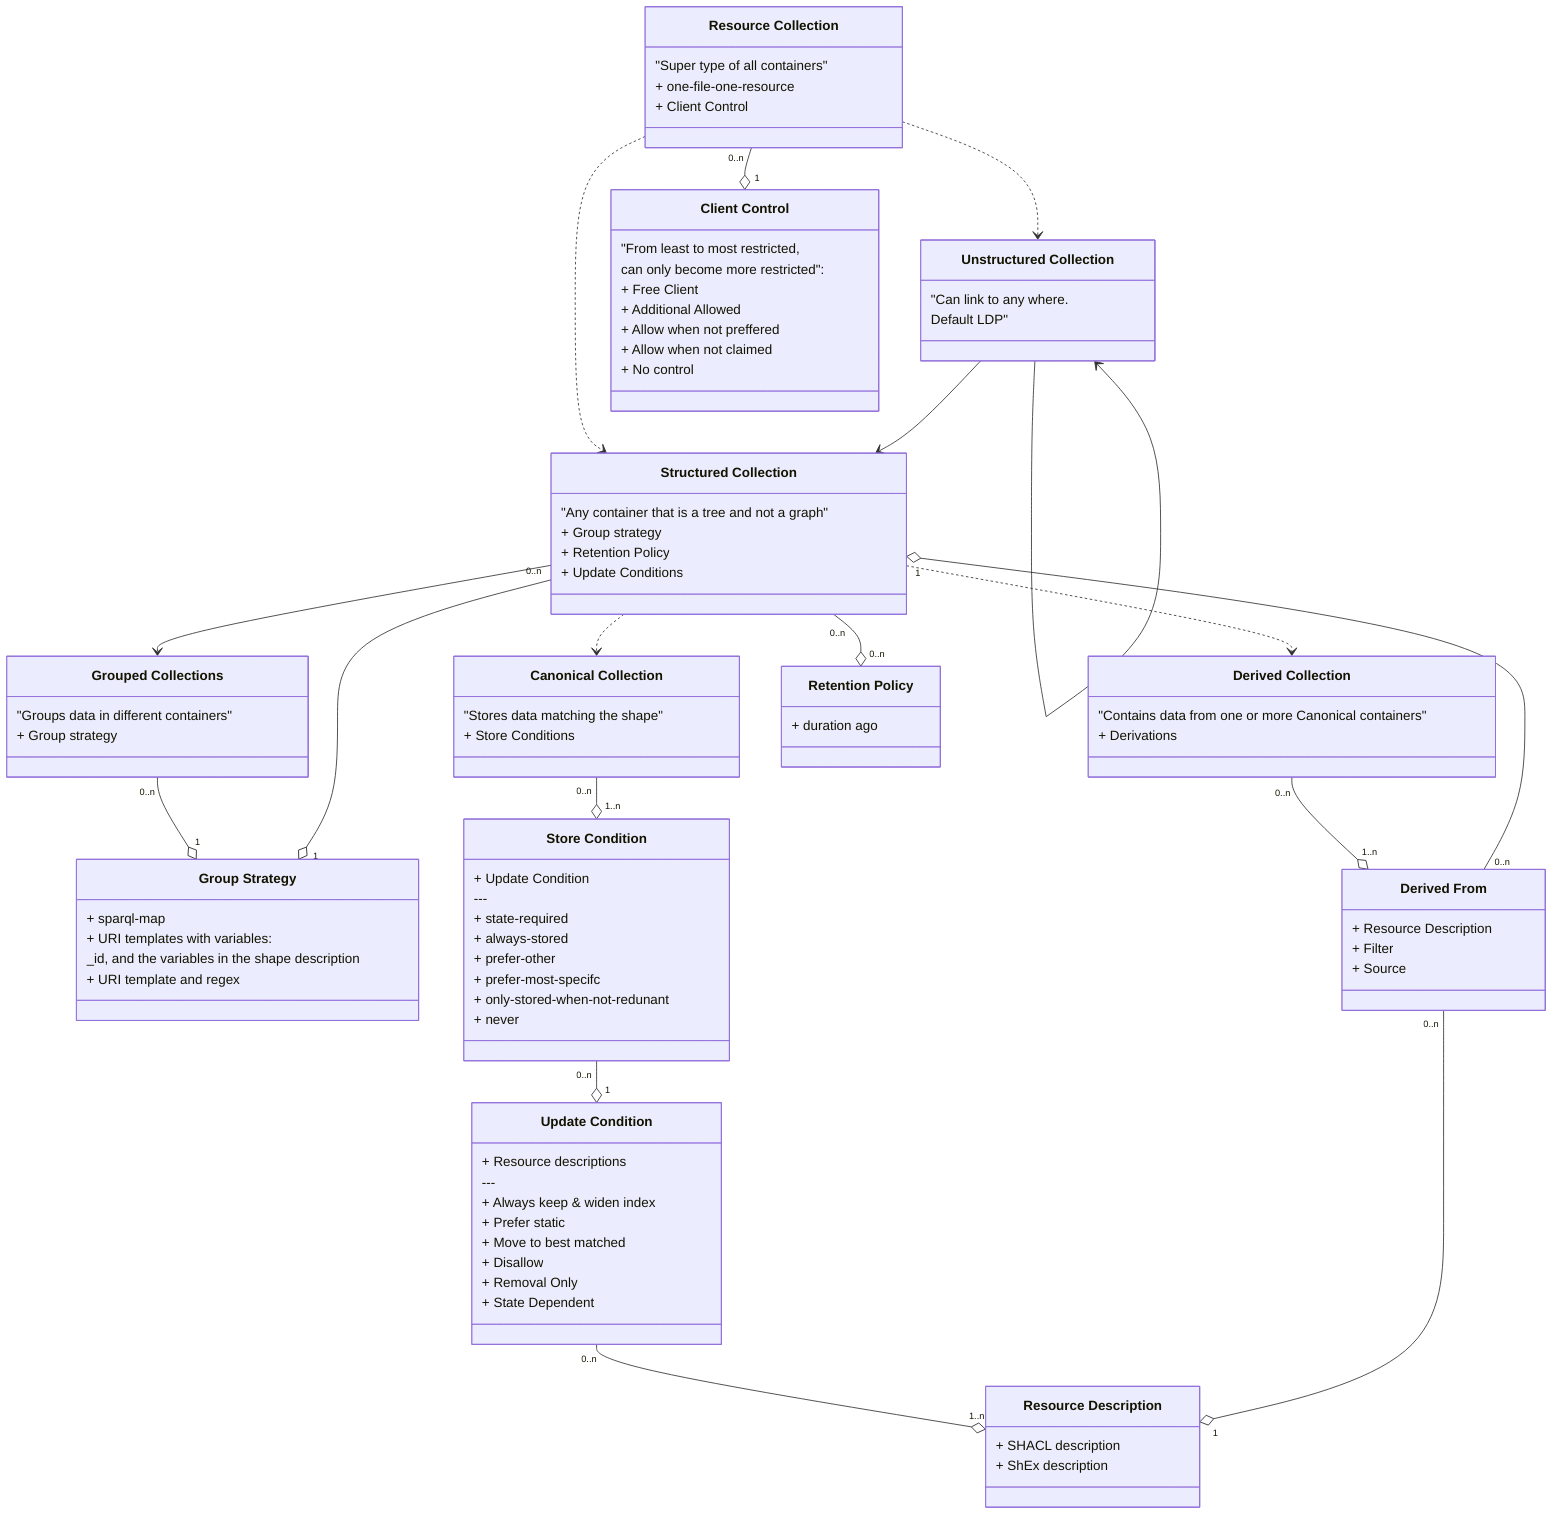 classDiagram
  direction TB
  C ..> UC
  C ..> SC
  class C["Resource Collection"] {
    "Super type of all containers"
    + one-file-one-resource
    + Client Control
  }

  UC --> UC
  UC --> SC
  class UC["Unstructured Collection"] {
    "Can link to any where.
    Default LDP"
  }

  SC --> GC
  class GC["Grouped Collections"] {
    "Groups data in different containers"
    + Group strategy
  }

  GC "0..n" --o "1" GS
  class GS["Group Strategy"] {
    + sparql-map
    + URI templates with variables:
    _id, and the variables in the shape description
    + URI template and regex
  }

  SC ..> CC
  SC ..> DC
  SC "0..n" --o "1" GS
  DF "0..n" --o "1" SC 
  class SC["Structured Collection"] {
    "Any container that is a tree and not a graph"
    + Group strategy
    + Retention Policy
    + Update Conditions
  }
 
  class CC["Canonical Collection"] {
    "Stores data matching the shape"
    + Store Conditions
  }

  class DC["Derived Collection"] {
    "Contains data from one or more Canonical containers"
    + Derivations
  }

  CC "0..n" --o "1..n" StoreCond
  class StoreCond["Store Condition"] {
    + Update Condition
    ---
    + state-required
    + always-stored
    + prefer-other
    + prefer-most-specifc
    + only-stored-when-not-redunant
    + never
  }

  UCond "0..n" --o "1..n" RD
  DF "0..n" --o "1" RD
  class RD["Resource Description"] {
    + SHACL description
    + ShEx description
  }

  DC "0..n" --o "1..n" DF
  class DF["Derived From"] {
    + Resource Description
    + Filter
    + Source
  }

  SC "0..n" --o "0..n" RP
  class RP["Retention Policy"] {
    + duration ago 
  }

  StoreCond "0..n" --o "1" UCond
  class UCond["Update Condition"] {
    + Resource descriptions
    ---
    + Always keep & widen index
    + Prefer static
    + Move to best matched
    + Disallow
    + Removal Only
    + State Dependent
  }

  C "0..n" --o "1" CControl
  class CControl["Client Control"] {
    "From least to most restricted,
    can only become more restricted":
    + Free Client
    + Additional Allowed
    + Allow when not preffered
    + Allow when not claimed
    + No control
  }